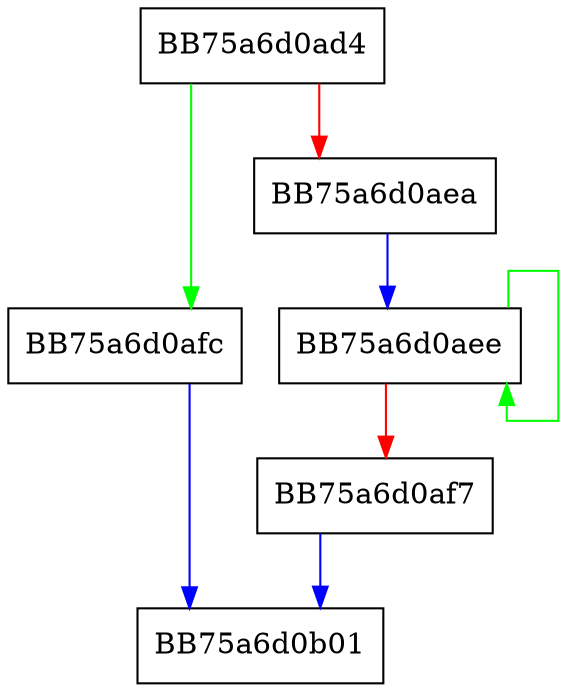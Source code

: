 digraph WPP_SF_lLs {
  node [shape="box"];
  graph [splines=ortho];
  BB75a6d0ad4 -> BB75a6d0afc [color="green"];
  BB75a6d0ad4 -> BB75a6d0aea [color="red"];
  BB75a6d0aea -> BB75a6d0aee [color="blue"];
  BB75a6d0aee -> BB75a6d0aee [color="green"];
  BB75a6d0aee -> BB75a6d0af7 [color="red"];
  BB75a6d0af7 -> BB75a6d0b01 [color="blue"];
  BB75a6d0afc -> BB75a6d0b01 [color="blue"];
}